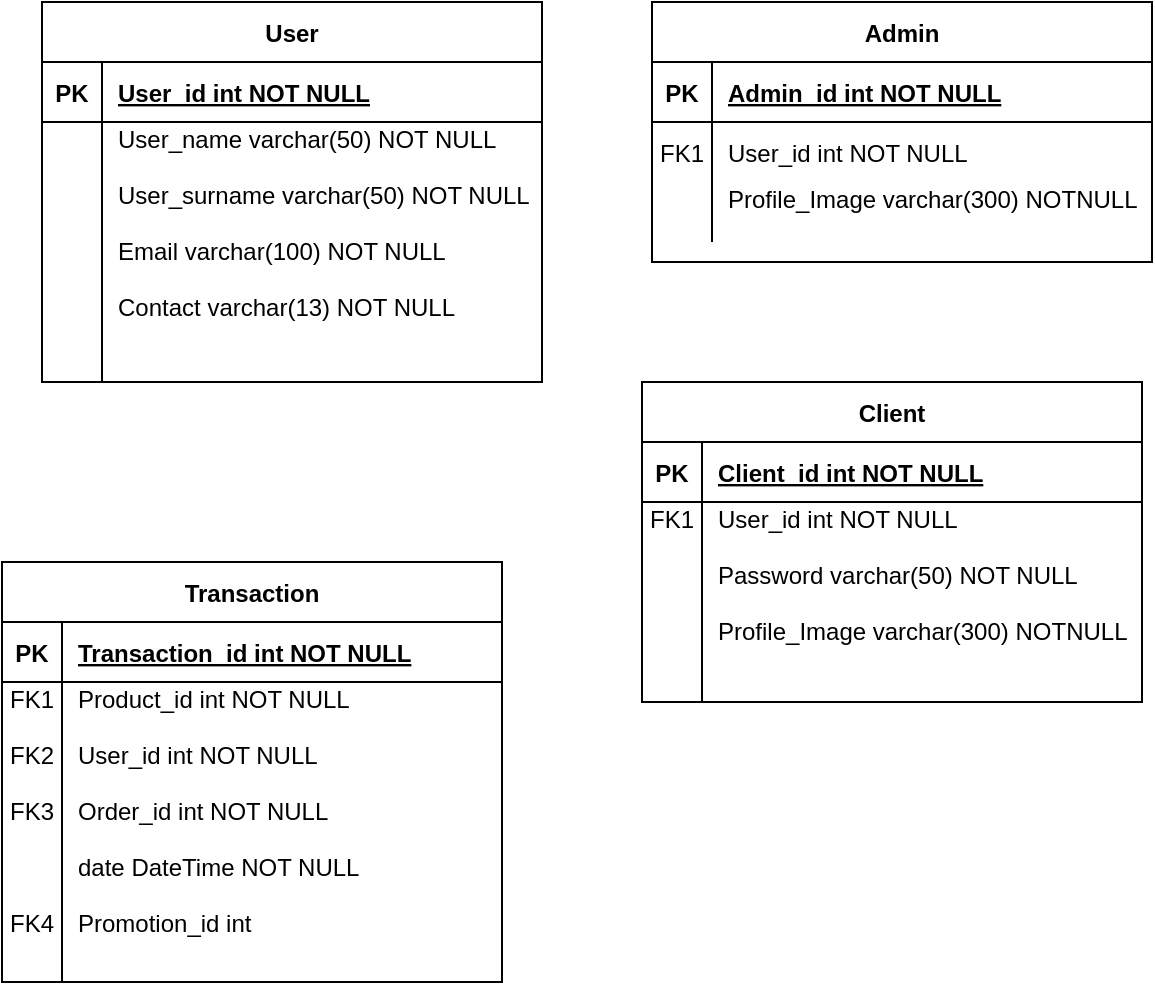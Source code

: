 <mxfile version="14.5.10" type="github">
  <diagram id="R2lEEEUBdFMjLlhIrx00" name="Page-1">
    <mxGraphModel dx="727" dy="824" grid="1" gridSize="10" guides="1" tooltips="1" connect="1" arrows="1" fold="1" page="1" pageScale="1" pageWidth="850" pageHeight="1100" math="0" shadow="0" extFonts="Permanent Marker^https://fonts.googleapis.com/css?family=Permanent+Marker">
      <root>
        <mxCell id="0" />
        <mxCell id="1" parent="0" />
        <mxCell id="C-vyLk0tnHw3VtMMgP7b-2" value="Admin" style="shape=table;startSize=30;container=1;collapsible=1;childLayout=tableLayout;fixedRows=1;rowLines=0;fontStyle=1;align=center;resizeLast=1;" parent="1" vertex="1">
          <mxGeometry x="455" y="110" width="250" height="130" as="geometry" />
        </mxCell>
        <mxCell id="C-vyLk0tnHw3VtMMgP7b-3" value="" style="shape=partialRectangle;collapsible=0;dropTarget=0;pointerEvents=0;fillColor=none;points=[[0,0.5],[1,0.5]];portConstraint=eastwest;top=0;left=0;right=0;bottom=1;" parent="C-vyLk0tnHw3VtMMgP7b-2" vertex="1">
          <mxGeometry y="30" width="250" height="30" as="geometry" />
        </mxCell>
        <mxCell id="C-vyLk0tnHw3VtMMgP7b-4" value="PK" style="shape=partialRectangle;overflow=hidden;connectable=0;fillColor=none;top=0;left=0;bottom=0;right=0;fontStyle=1;" parent="C-vyLk0tnHw3VtMMgP7b-3" vertex="1">
          <mxGeometry width="30" height="30" as="geometry" />
        </mxCell>
        <mxCell id="C-vyLk0tnHw3VtMMgP7b-5" value="Admin_id int NOT NULL " style="shape=partialRectangle;overflow=hidden;connectable=0;fillColor=none;top=0;left=0;bottom=0;right=0;align=left;spacingLeft=6;fontStyle=5;" parent="C-vyLk0tnHw3VtMMgP7b-3" vertex="1">
          <mxGeometry x="30" width="220" height="30" as="geometry" />
        </mxCell>
        <mxCell id="C-vyLk0tnHw3VtMMgP7b-6" value="" style="shape=partialRectangle;collapsible=0;dropTarget=0;pointerEvents=0;fillColor=none;points=[[0,0.5],[1,0.5]];portConstraint=eastwest;top=0;left=0;right=0;bottom=0;" parent="C-vyLk0tnHw3VtMMgP7b-2" vertex="1">
          <mxGeometry y="60" width="250" height="30" as="geometry" />
        </mxCell>
        <mxCell id="C-vyLk0tnHw3VtMMgP7b-7" value="FK1" style="shape=partialRectangle;overflow=hidden;connectable=0;fillColor=none;top=0;left=0;bottom=0;right=0;" parent="C-vyLk0tnHw3VtMMgP7b-6" vertex="1">
          <mxGeometry width="30" height="30" as="geometry" />
        </mxCell>
        <mxCell id="C-vyLk0tnHw3VtMMgP7b-8" value="User_id int NOT NULL" style="shape=partialRectangle;overflow=hidden;connectable=0;fillColor=none;top=0;left=0;bottom=0;right=0;align=left;spacingLeft=6;" parent="C-vyLk0tnHw3VtMMgP7b-6" vertex="1">
          <mxGeometry x="30" width="220" height="30" as="geometry" />
        </mxCell>
        <mxCell id="C-vyLk0tnHw3VtMMgP7b-9" value="" style="shape=partialRectangle;collapsible=0;dropTarget=0;pointerEvents=0;fillColor=none;points=[[0,0.5],[1,0.5]];portConstraint=eastwest;top=0;left=0;right=0;bottom=0;" parent="C-vyLk0tnHw3VtMMgP7b-2" vertex="1">
          <mxGeometry y="90" width="250" height="30" as="geometry" />
        </mxCell>
        <mxCell id="C-vyLk0tnHw3VtMMgP7b-10" value="" style="shape=partialRectangle;overflow=hidden;connectable=0;fillColor=none;top=0;left=0;bottom=0;right=0;" parent="C-vyLk0tnHw3VtMMgP7b-9" vertex="1">
          <mxGeometry width="30" height="30" as="geometry" />
        </mxCell>
        <mxCell id="C-vyLk0tnHw3VtMMgP7b-11" value="Profile_Image varchar(300) NOTNULL&#xa;&#xa;" style="shape=partialRectangle;overflow=hidden;connectable=0;fillColor=none;top=0;left=0;bottom=0;right=0;align=left;spacingLeft=6;" parent="C-vyLk0tnHw3VtMMgP7b-9" vertex="1">
          <mxGeometry x="30" width="220" height="30" as="geometry" />
        </mxCell>
        <mxCell id="C-vyLk0tnHw3VtMMgP7b-23" value="User" style="shape=table;startSize=30;container=1;collapsible=1;childLayout=tableLayout;fixedRows=1;rowLines=0;fontStyle=1;align=center;resizeLast=1;" parent="1" vertex="1">
          <mxGeometry x="150" y="110" width="250" height="190" as="geometry" />
        </mxCell>
        <mxCell id="C-vyLk0tnHw3VtMMgP7b-24" value="" style="shape=partialRectangle;collapsible=0;dropTarget=0;pointerEvents=0;fillColor=none;points=[[0,0.5],[1,0.5]];portConstraint=eastwest;top=0;left=0;right=0;bottom=1;" parent="C-vyLk0tnHw3VtMMgP7b-23" vertex="1">
          <mxGeometry y="30" width="250" height="30" as="geometry" />
        </mxCell>
        <mxCell id="C-vyLk0tnHw3VtMMgP7b-25" value="PK" style="shape=partialRectangle;overflow=hidden;connectable=0;fillColor=none;top=0;left=0;bottom=0;right=0;fontStyle=1;" parent="C-vyLk0tnHw3VtMMgP7b-24" vertex="1">
          <mxGeometry width="30" height="30" as="geometry" />
        </mxCell>
        <mxCell id="C-vyLk0tnHw3VtMMgP7b-26" value="User_id int NOT NULL " style="shape=partialRectangle;overflow=hidden;connectable=0;fillColor=none;top=0;left=0;bottom=0;right=0;align=left;spacingLeft=6;fontStyle=5;" parent="C-vyLk0tnHw3VtMMgP7b-24" vertex="1">
          <mxGeometry x="30" width="220" height="30" as="geometry" />
        </mxCell>
        <mxCell id="C-vyLk0tnHw3VtMMgP7b-27" value="" style="shape=partialRectangle;collapsible=0;dropTarget=0;pointerEvents=0;fillColor=none;points=[[0,0.5],[1,0.5]];portConstraint=eastwest;top=0;left=0;right=0;bottom=0;" parent="C-vyLk0tnHw3VtMMgP7b-23" vertex="1">
          <mxGeometry y="60" width="250" height="130" as="geometry" />
        </mxCell>
        <mxCell id="C-vyLk0tnHw3VtMMgP7b-28" value="" style="shape=partialRectangle;overflow=hidden;connectable=0;fillColor=none;top=0;left=0;bottom=0;right=0;" parent="C-vyLk0tnHw3VtMMgP7b-27" vertex="1">
          <mxGeometry width="30" height="130" as="geometry" />
        </mxCell>
        <mxCell id="C-vyLk0tnHw3VtMMgP7b-29" value="User_name varchar(50) NOT NULL&#xa;&#xa;User_surname varchar(50) NOT NULL&#xa;&#xa;Email varchar(100) NOT NULL&#xa;&#xa;Contact varchar(13) NOT NULL&#xa;&#xa;&#xa;&#xa;&#xa;" style="shape=partialRectangle;overflow=hidden;connectable=0;fillColor=none;top=0;left=0;bottom=0;right=0;align=left;spacingLeft=6;" parent="C-vyLk0tnHw3VtMMgP7b-27" vertex="1">
          <mxGeometry x="30" width="220" height="130" as="geometry" />
        </mxCell>
        <mxCell id="c9_l7RE8pdvsroEswXGw-23" value="Transaction" style="shape=table;startSize=30;container=1;collapsible=1;childLayout=tableLayout;fixedRows=1;rowLines=0;fontStyle=1;align=center;resizeLast=1;" vertex="1" parent="1">
          <mxGeometry x="130" y="390" width="250" height="210" as="geometry" />
        </mxCell>
        <mxCell id="c9_l7RE8pdvsroEswXGw-24" value="" style="shape=partialRectangle;collapsible=0;dropTarget=0;pointerEvents=0;fillColor=none;points=[[0,0.5],[1,0.5]];portConstraint=eastwest;top=0;left=0;right=0;bottom=1;" vertex="1" parent="c9_l7RE8pdvsroEswXGw-23">
          <mxGeometry y="30" width="250" height="30" as="geometry" />
        </mxCell>
        <mxCell id="c9_l7RE8pdvsroEswXGw-25" value="PK" style="shape=partialRectangle;overflow=hidden;connectable=0;fillColor=none;top=0;left=0;bottom=0;right=0;fontStyle=1;" vertex="1" parent="c9_l7RE8pdvsroEswXGw-24">
          <mxGeometry width="30" height="30" as="geometry" />
        </mxCell>
        <mxCell id="c9_l7RE8pdvsroEswXGw-26" value="Transaction_id int NOT NULL " style="shape=partialRectangle;overflow=hidden;connectable=0;fillColor=none;top=0;left=0;bottom=0;right=0;align=left;spacingLeft=6;fontStyle=5;" vertex="1" parent="c9_l7RE8pdvsroEswXGw-24">
          <mxGeometry x="30" width="220" height="30" as="geometry" />
        </mxCell>
        <mxCell id="c9_l7RE8pdvsroEswXGw-27" value="" style="shape=partialRectangle;collapsible=0;dropTarget=0;pointerEvents=0;fillColor=none;points=[[0,0.5],[1,0.5]];portConstraint=eastwest;top=0;left=0;right=0;bottom=0;" vertex="1" parent="c9_l7RE8pdvsroEswXGw-23">
          <mxGeometry y="60" width="250" height="150" as="geometry" />
        </mxCell>
        <mxCell id="c9_l7RE8pdvsroEswXGw-28" value="FK1&#xa;&#xa;FK2&#xa;&#xa;FK3&#xa;&#xa;&#xa;&#xa;FK4&#xa;&#xa;&#xa;&#xa;" style="shape=partialRectangle;overflow=hidden;connectable=0;fillColor=none;top=0;left=0;bottom=0;right=0;" vertex="1" parent="c9_l7RE8pdvsroEswXGw-27">
          <mxGeometry width="30" height="150" as="geometry" />
        </mxCell>
        <mxCell id="c9_l7RE8pdvsroEswXGw-29" value="Product_id int NOT NULL&#xa;&#xa;User_id int NOT NULL&#xa;&#xa;Order_id int NOT NULL&#xa;&#xa;date DateTime NOT NULL&#xa;&#xa;Promotion_id int &#xa;&#xa;&#xa;&#xa;" style="shape=partialRectangle;overflow=hidden;connectable=0;fillColor=none;top=0;left=0;bottom=0;right=0;align=left;spacingLeft=6;" vertex="1" parent="c9_l7RE8pdvsroEswXGw-27">
          <mxGeometry x="30" width="220" height="150" as="geometry" />
        </mxCell>
        <mxCell id="c9_l7RE8pdvsroEswXGw-30" value="Client" style="shape=table;startSize=30;container=1;collapsible=1;childLayout=tableLayout;fixedRows=1;rowLines=0;fontStyle=1;align=center;resizeLast=1;" vertex="1" parent="1">
          <mxGeometry x="450" y="300" width="250" height="160" as="geometry" />
        </mxCell>
        <mxCell id="c9_l7RE8pdvsroEswXGw-31" value="" style="shape=partialRectangle;collapsible=0;dropTarget=0;pointerEvents=0;fillColor=none;points=[[0,0.5],[1,0.5]];portConstraint=eastwest;top=0;left=0;right=0;bottom=1;" vertex="1" parent="c9_l7RE8pdvsroEswXGw-30">
          <mxGeometry y="30" width="250" height="30" as="geometry" />
        </mxCell>
        <mxCell id="c9_l7RE8pdvsroEswXGw-32" value="PK" style="shape=partialRectangle;overflow=hidden;connectable=0;fillColor=none;top=0;left=0;bottom=0;right=0;fontStyle=1;" vertex="1" parent="c9_l7RE8pdvsroEswXGw-31">
          <mxGeometry width="30" height="30" as="geometry" />
        </mxCell>
        <mxCell id="c9_l7RE8pdvsroEswXGw-33" value="Client_id int NOT NULL" style="shape=partialRectangle;overflow=hidden;connectable=0;fillColor=none;top=0;left=0;bottom=0;right=0;align=left;spacingLeft=6;fontStyle=5;" vertex="1" parent="c9_l7RE8pdvsroEswXGw-31">
          <mxGeometry x="30" width="220" height="30" as="geometry" />
        </mxCell>
        <mxCell id="c9_l7RE8pdvsroEswXGw-34" value="" style="shape=partialRectangle;collapsible=0;dropTarget=0;pointerEvents=0;fillColor=none;points=[[0,0.5],[1,0.5]];portConstraint=eastwest;top=0;left=0;right=0;bottom=0;" vertex="1" parent="c9_l7RE8pdvsroEswXGw-30">
          <mxGeometry y="60" width="250" height="100" as="geometry" />
        </mxCell>
        <mxCell id="c9_l7RE8pdvsroEswXGw-35" value="FK1&#xa;&#xa;&#xa;&#xa;&#xa;&#xa;" style="shape=partialRectangle;overflow=hidden;connectable=0;fillColor=none;top=0;left=0;bottom=0;right=0;" vertex="1" parent="c9_l7RE8pdvsroEswXGw-34">
          <mxGeometry width="30" height="100" as="geometry" />
        </mxCell>
        <mxCell id="c9_l7RE8pdvsroEswXGw-36" value="User_id int NOT NULL&#xa;&#xa;Password varchar(50) NOT NULL&#xa;&#xa;Profile_Image varchar(300) NOTNULL&#xa;&#xa;&#xa;&#xa;&#xa;&#xa;" style="shape=partialRectangle;overflow=hidden;connectable=0;fillColor=none;top=0;left=0;bottom=0;right=0;align=left;spacingLeft=6;" vertex="1" parent="c9_l7RE8pdvsroEswXGw-34">
          <mxGeometry x="30" width="220" height="100" as="geometry" />
        </mxCell>
      </root>
    </mxGraphModel>
  </diagram>
</mxfile>
